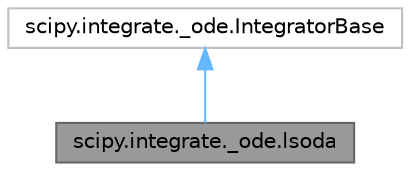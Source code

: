 digraph "scipy.integrate._ode.lsoda"
{
 // LATEX_PDF_SIZE
  bgcolor="transparent";
  edge [fontname=Helvetica,fontsize=10,labelfontname=Helvetica,labelfontsize=10];
  node [fontname=Helvetica,fontsize=10,shape=box,height=0.2,width=0.4];
  Node1 [id="Node000001",label="scipy.integrate._ode.lsoda",height=0.2,width=0.4,color="gray40", fillcolor="grey60", style="filled", fontcolor="black",tooltip=" "];
  Node2 -> Node1 [id="edge2_Node000001_Node000002",dir="back",color="steelblue1",style="solid",tooltip=" "];
  Node2 [id="Node000002",label="scipy.integrate._ode.IntegratorBase",height=0.2,width=0.4,color="grey75", fillcolor="white", style="filled",URL="$d3/dff/classscipy_1_1integrate_1_1__ode_1_1IntegratorBase.html",tooltip=" "];
}
